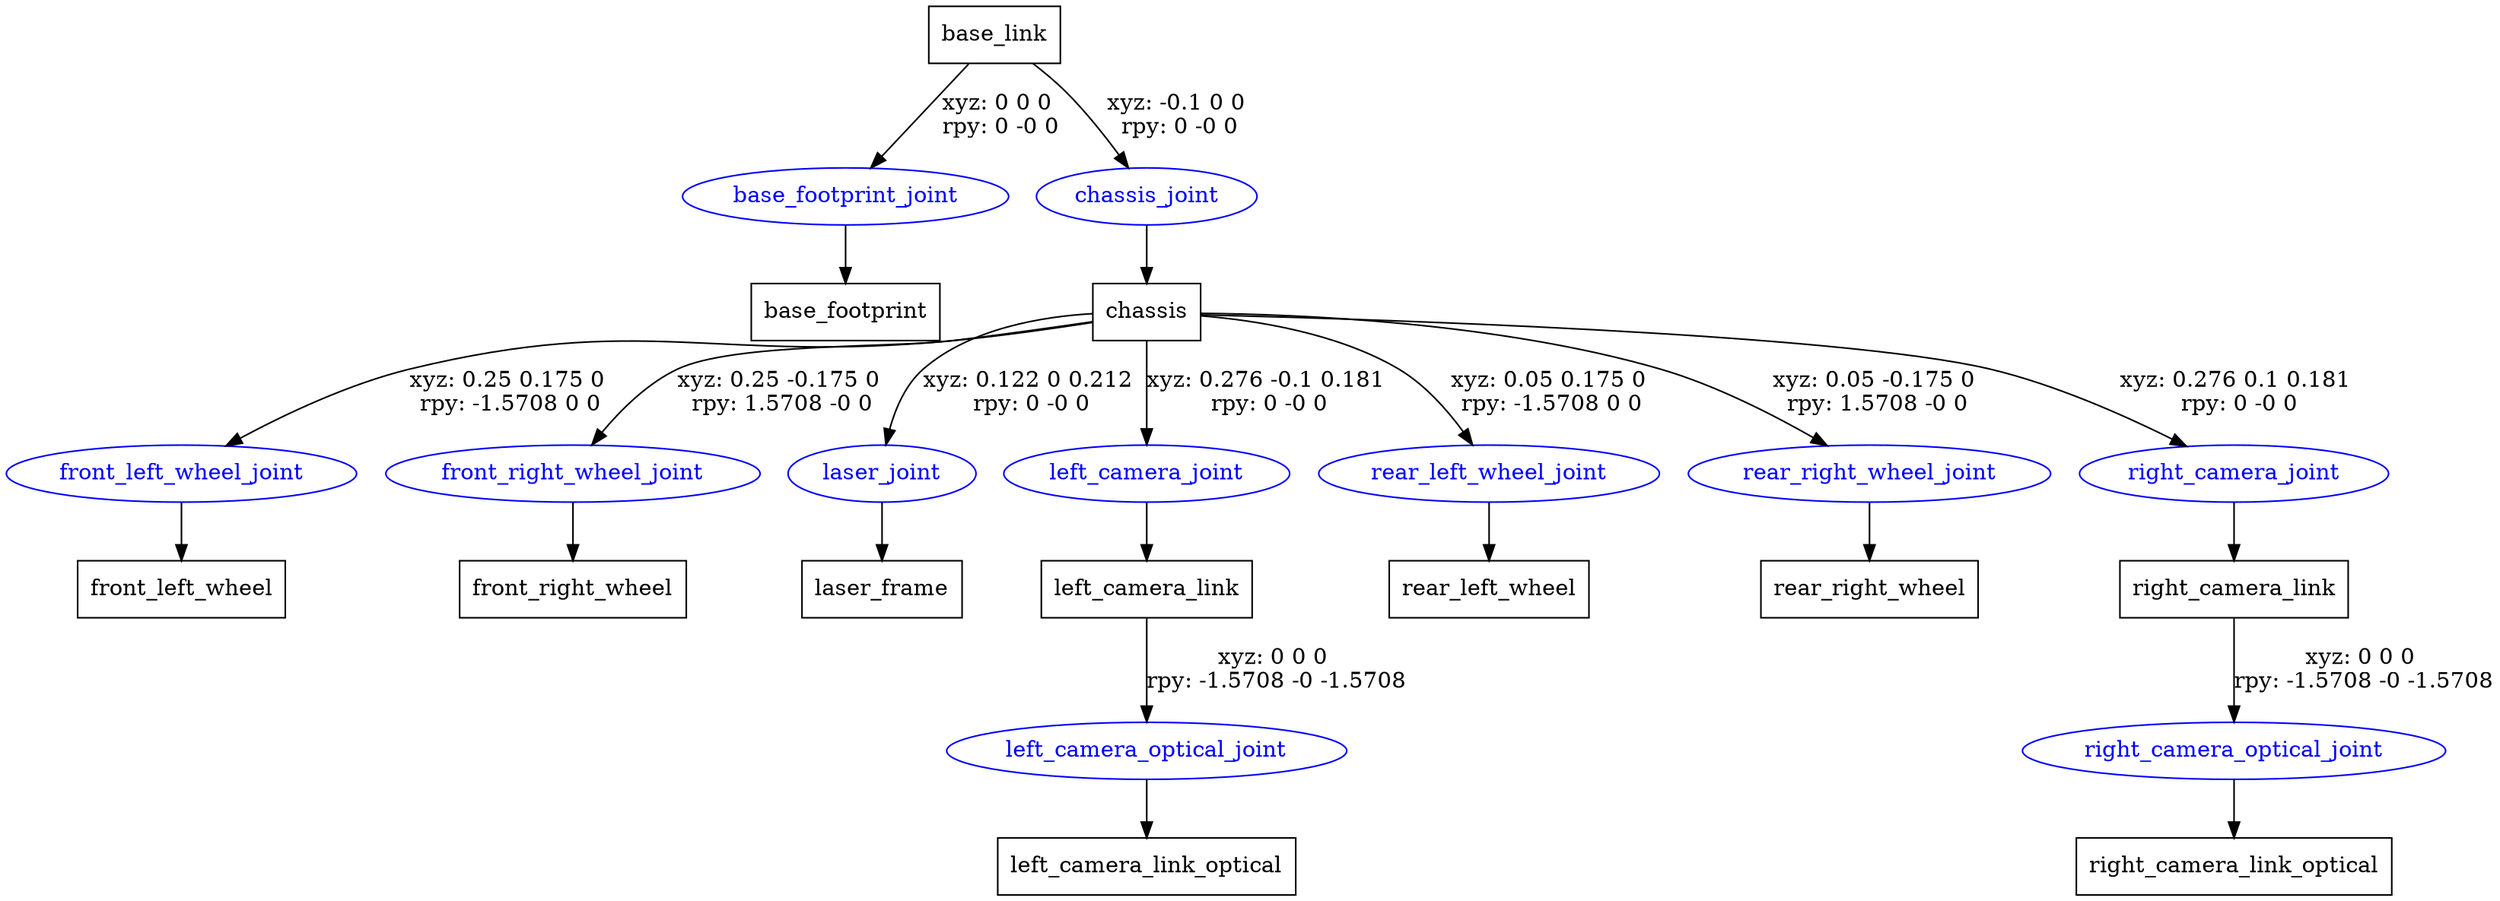 digraph G {
node [shape=box];
"base_link" [label="base_link"];
"base_footprint" [label="base_footprint"];
"chassis" [label="chassis"];
"front_left_wheel" [label="front_left_wheel"];
"front_right_wheel" [label="front_right_wheel"];
"laser_frame" [label="laser_frame"];
"left_camera_link" [label="left_camera_link"];
"left_camera_link_optical" [label="left_camera_link_optical"];
"rear_left_wheel" [label="rear_left_wheel"];
"rear_right_wheel" [label="rear_right_wheel"];
"right_camera_link" [label="right_camera_link"];
"right_camera_link_optical" [label="right_camera_link_optical"];
node [shape=ellipse, color=blue, fontcolor=blue];
"base_link" -> "base_footprint_joint" [label="xyz: 0 0 0 \nrpy: 0 -0 0"]
"base_footprint_joint" -> "base_footprint"
"base_link" -> "chassis_joint" [label="xyz: -0.1 0 0 \nrpy: 0 -0 0"]
"chassis_joint" -> "chassis"
"chassis" -> "front_left_wheel_joint" [label="xyz: 0.25 0.175 0 \nrpy: -1.5708 0 0"]
"front_left_wheel_joint" -> "front_left_wheel"
"chassis" -> "front_right_wheel_joint" [label="xyz: 0.25 -0.175 0 \nrpy: 1.5708 -0 0"]
"front_right_wheel_joint" -> "front_right_wheel"
"chassis" -> "laser_joint" [label="xyz: 0.122 0 0.212 \nrpy: 0 -0 0"]
"laser_joint" -> "laser_frame"
"chassis" -> "left_camera_joint" [label="xyz: 0.276 -0.1 0.181 \nrpy: 0 -0 0"]
"left_camera_joint" -> "left_camera_link"
"left_camera_link" -> "left_camera_optical_joint" [label="xyz: 0 0 0 \nrpy: -1.5708 -0 -1.5708"]
"left_camera_optical_joint" -> "left_camera_link_optical"
"chassis" -> "rear_left_wheel_joint" [label="xyz: 0.05 0.175 0 \nrpy: -1.5708 0 0"]
"rear_left_wheel_joint" -> "rear_left_wheel"
"chassis" -> "rear_right_wheel_joint" [label="xyz: 0.05 -0.175 0 \nrpy: 1.5708 -0 0"]
"rear_right_wheel_joint" -> "rear_right_wheel"
"chassis" -> "right_camera_joint" [label="xyz: 0.276 0.1 0.181 \nrpy: 0 -0 0"]
"right_camera_joint" -> "right_camera_link"
"right_camera_link" -> "right_camera_optical_joint" [label="xyz: 0 0 0 \nrpy: -1.5708 -0 -1.5708"]
"right_camera_optical_joint" -> "right_camera_link_optical"
}
